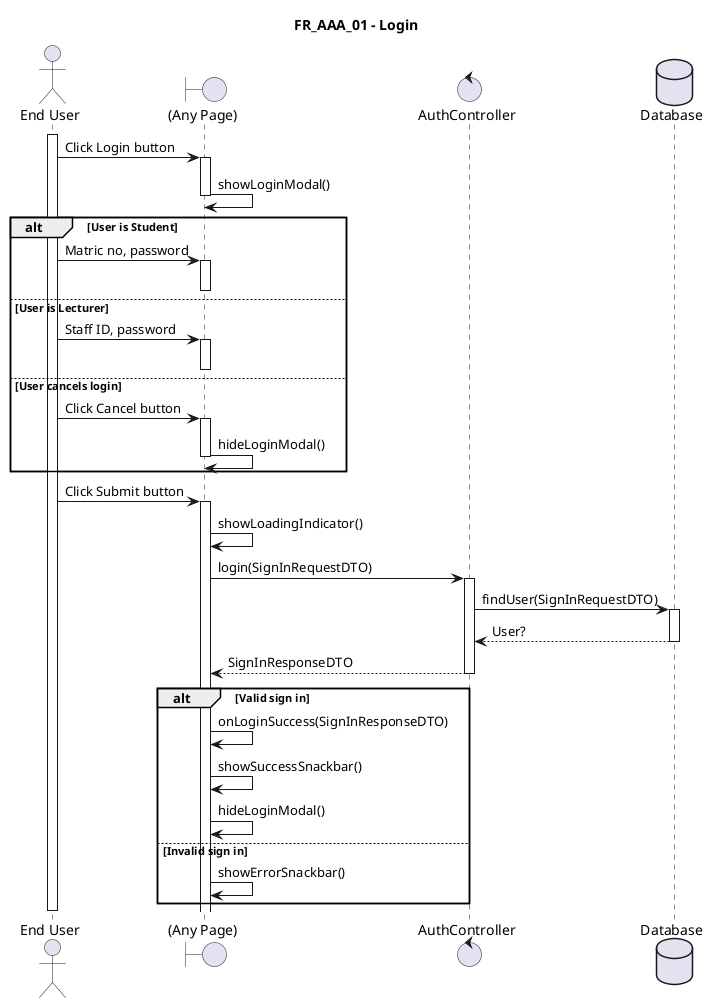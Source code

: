 @startuml FR_AAA_01
title FR_AAA_01 - Login
skinparam maxMessageSize 125


actor "End User" as eu
boundary "(Any Page)" as fe
control AuthController as ct
' entity Entity as en
database Database as db

activate eu

eu -> fe ++ : Click Login button
fe -> fe -- : showLoginModal()


alt User is Student
    eu -> fe ++ : Matric no, password
    deactivate fe
else User is Lecturer
    eu -> fe ++ : Staff ID, password
    deactivate fe
else User cancels login
    eu -> fe ++ : Click Cancel button
    fe -> fe --: hideLoginModal()
end


eu -> fe ++ : Click Submit button
fe -> fe : showLoadingIndicator()
fe -> ct ++ : login(SignInRequestDTO)
ct -> db ++ : findUser(SignInRequestDTO)
db --> ct -- : User?
ct --> fe -- : SignInResponseDTO

alt Valid sign in
    fe -> fe : onLoginSuccess(SignInResponseDTO)
    fe -> fe : showSuccessSnackbar()
    fe -> fe : hideLoginModal()
else Invalid sign in
    fe -> fe : showErrorSnackbar()
end

deactivate eu

@enduml
